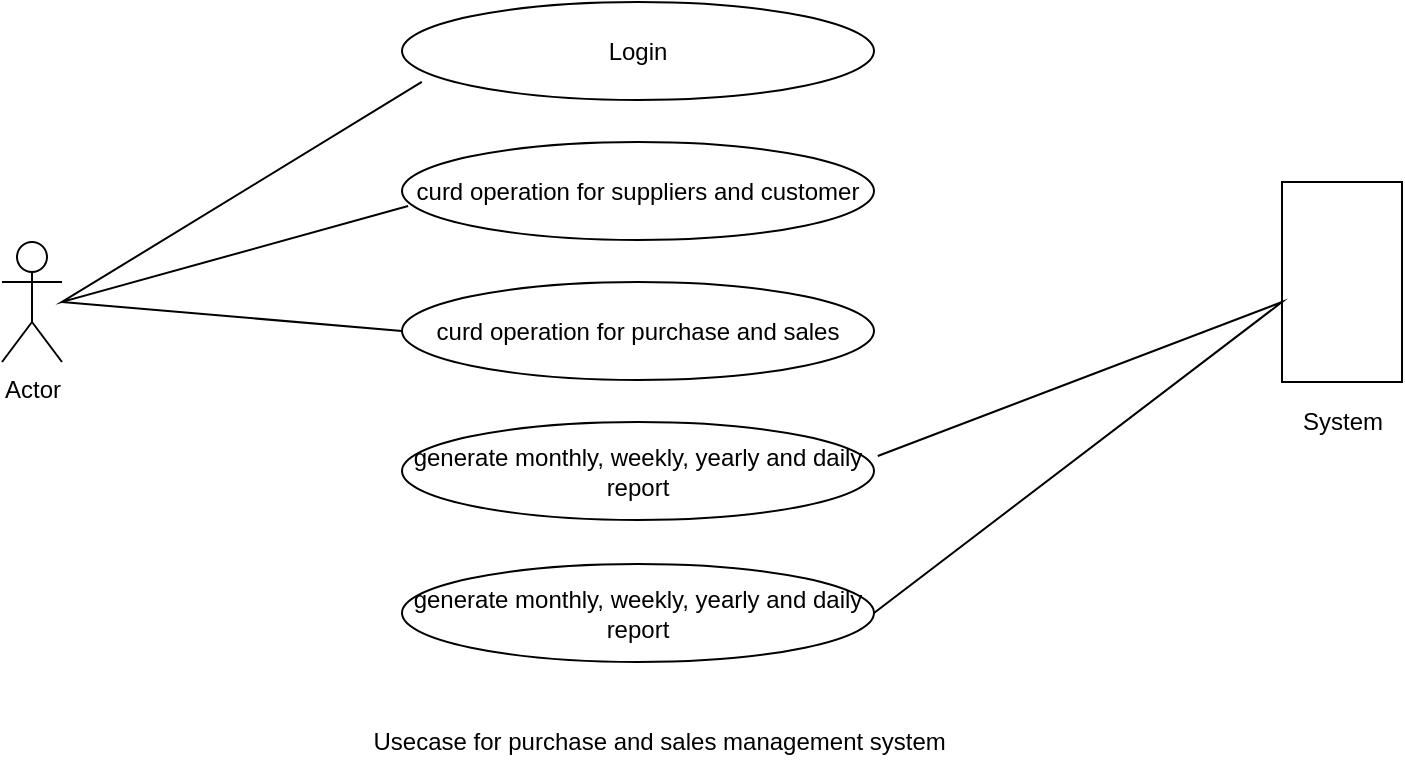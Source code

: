 <mxfile version="17.4.5" type="device"><diagram id="DXc1oaqlUhxRnlVz2T7k" name="Page-1"><mxGraphModel dx="1422" dy="850" grid="1" gridSize="10" guides="1" tooltips="1" connect="1" arrows="1" fold="1" page="1" pageScale="1" pageWidth="850" pageHeight="1100" math="0" shadow="0"><root><mxCell id="0"/><mxCell id="1" parent="0"/><mxCell id="A9nwyp_p305YG8EvqNcn-1" value="Actor" style="shape=umlActor;verticalLabelPosition=bottom;verticalAlign=top;html=1;outlineConnect=0;" vertex="1" parent="1"><mxGeometry x="60" y="220" width="30" height="60" as="geometry"/></mxCell><mxCell id="A9nwyp_p305YG8EvqNcn-2" value="" style="rounded=0;whiteSpace=wrap;html=1;direction=south;" vertex="1" parent="1"><mxGeometry x="700" y="190" width="60" height="100" as="geometry"/></mxCell><mxCell id="A9nwyp_p305YG8EvqNcn-3" value="Login" style="ellipse;whiteSpace=wrap;html=1;" vertex="1" parent="1"><mxGeometry x="260" y="100" width="236" height="49" as="geometry"/></mxCell><mxCell id="A9nwyp_p305YG8EvqNcn-4" value="curd operation for suppliers and customer" style="ellipse;whiteSpace=wrap;html=1;" vertex="1" parent="1"><mxGeometry x="260" y="170" width="236" height="49" as="geometry"/></mxCell><mxCell id="A9nwyp_p305YG8EvqNcn-5" value="curd operation for purchase and sales" style="ellipse;whiteSpace=wrap;html=1;" vertex="1" parent="1"><mxGeometry x="260" y="240" width="236" height="49" as="geometry"/></mxCell><mxCell id="A9nwyp_p305YG8EvqNcn-6" value="generate monthly, weekly, yearly and daily report" style="ellipse;whiteSpace=wrap;html=1;" vertex="1" parent="1"><mxGeometry x="260" y="310" width="236" height="49" as="geometry"/></mxCell><mxCell id="A9nwyp_p305YG8EvqNcn-7" value="generate monthly, weekly, yearly and daily report" style="ellipse;whiteSpace=wrap;html=1;" vertex="1" parent="1"><mxGeometry x="260" y="381" width="236" height="49" as="geometry"/></mxCell><mxCell id="A9nwyp_p305YG8EvqNcn-8" value="System" style="text;html=1;align=center;verticalAlign=middle;resizable=0;points=[];autosize=1;strokeColor=none;fillColor=none;" vertex="1" parent="1"><mxGeometry x="700" y="300" width="60" height="20" as="geometry"/></mxCell><mxCell id="A9nwyp_p305YG8EvqNcn-10" value="" style="endArrow=none;html=1;rounded=0;entryX=0.042;entryY=0.816;entryDx=0;entryDy=0;entryPerimeter=0;exitX=0.013;exitY=0.653;exitDx=0;exitDy=0;exitPerimeter=0;" edge="1" parent="1" source="A9nwyp_p305YG8EvqNcn-4" target="A9nwyp_p305YG8EvqNcn-3"><mxGeometry width="50" height="50" relative="1" as="geometry"><mxPoint x="400" y="450" as="sourcePoint"/><mxPoint x="450" y="400" as="targetPoint"/><Array as="points"><mxPoint x="90" y="250"/></Array></mxGeometry></mxCell><mxCell id="A9nwyp_p305YG8EvqNcn-11" value="" style="endArrow=none;html=1;rounded=0;exitX=0;exitY=0.5;exitDx=0;exitDy=0;" edge="1" parent="1" source="A9nwyp_p305YG8EvqNcn-5"><mxGeometry width="50" height="50" relative="1" as="geometry"><mxPoint x="273.068" y="211.997" as="sourcePoint"/><mxPoint x="90" y="250" as="targetPoint"/><Array as="points"><mxPoint x="90" y="250"/></Array></mxGeometry></mxCell><mxCell id="A9nwyp_p305YG8EvqNcn-12" value="" style="endArrow=none;html=1;rounded=0;entryX=1.008;entryY=0.347;entryDx=0;entryDy=0;entryPerimeter=0;exitX=1;exitY=0.5;exitDx=0;exitDy=0;" edge="1" parent="1" source="A9nwyp_p305YG8EvqNcn-7" target="A9nwyp_p305YG8EvqNcn-6"><mxGeometry width="50" height="50" relative="1" as="geometry"><mxPoint x="273.068" y="211.997" as="sourcePoint"/><mxPoint x="279.912" y="149.984" as="targetPoint"/><Array as="points"><mxPoint x="700" y="250"/></Array></mxGeometry></mxCell><mxCell id="A9nwyp_p305YG8EvqNcn-13" value="Usecase for purchase and sales management system&amp;nbsp;" style="text;html=1;align=center;verticalAlign=middle;resizable=0;points=[];autosize=1;strokeColor=none;fillColor=none;" vertex="1" parent="1"><mxGeometry x="240" y="460" width="300" height="20" as="geometry"/></mxCell></root></mxGraphModel></diagram></mxfile>